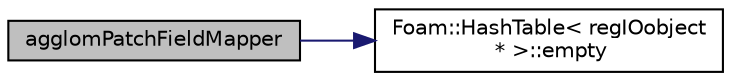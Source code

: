digraph "agglomPatchFieldMapper"
{
  bgcolor="transparent";
  edge [fontname="Helvetica",fontsize="10",labelfontname="Helvetica",labelfontsize="10"];
  node [fontname="Helvetica",fontsize="10",shape=record];
  rankdir="LR";
  Node1 [label="agglomPatchFieldMapper",height=0.2,width=0.4,color="black", fillcolor="grey75", style="filled", fontcolor="black"];
  Node1 -> Node2 [color="midnightblue",fontsize="10",style="solid",fontname="Helvetica"];
  Node2 [label="Foam::HashTable\< regIOobject\l * \>::empty",height=0.2,width=0.4,color="black",URL="$a00997.html#ac6e61de369e994009e36f344f99c15ad",tooltip="Return true if the hash table is empty. "];
}
